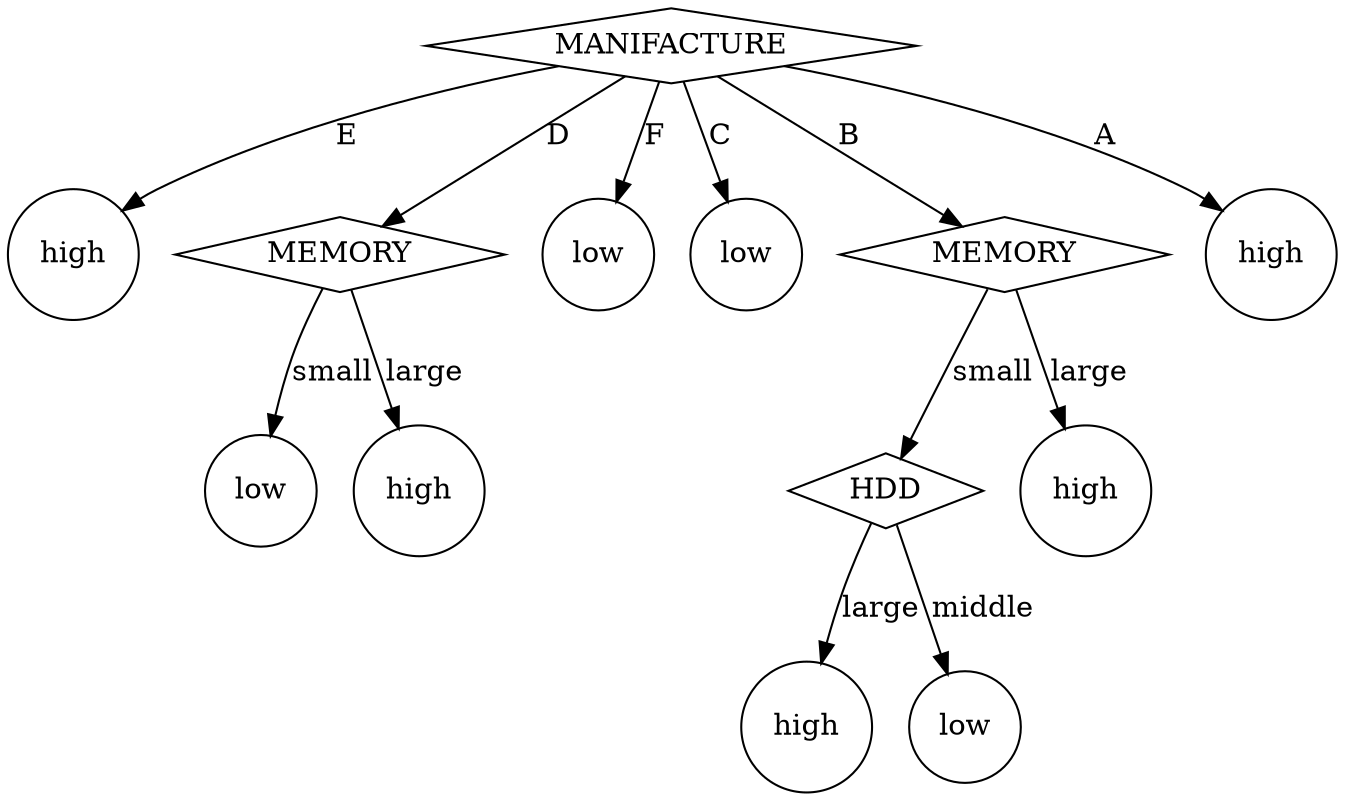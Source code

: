 digraph test1 {
  N828[label = "MANIFACTURE" , shape = diamond];
  N816[label = "high" , shape = circle];
  N819[label = "MEMORY" , shape = diamond];
  N817[label = "low" , shape = circle];
  N818[label = "high" , shape = circle];
  N820[label = "low" , shape = circle];
  N821[label = "low" , shape = circle];
  N826[label = "MEMORY" , shape = diamond];
  N824[label = "HDD" , shape = diamond];
  N822[label = "high" , shape = circle];
  N823[label = "low" , shape = circle];
  N825[label = "high" , shape = circle];
  N827[label = "high" , shape = circle];


  N828 -> N816[label = "E"];
  N828 -> N819[label = "D"];
  N828 -> N820[label = "F"];
  N828 -> N821[label = "C"];
  N828 -> N826[label = "B"];
  N828 -> N827[label = "A"];
  N819 -> N817[label = "small"];
  N819 -> N818[label = "large"];
  N826 -> N824[label = "small"];
  N826 -> N825[label = "large"];
  N824 -> N822[label = "large"];
  N824 -> N823[label = "middle"];
}